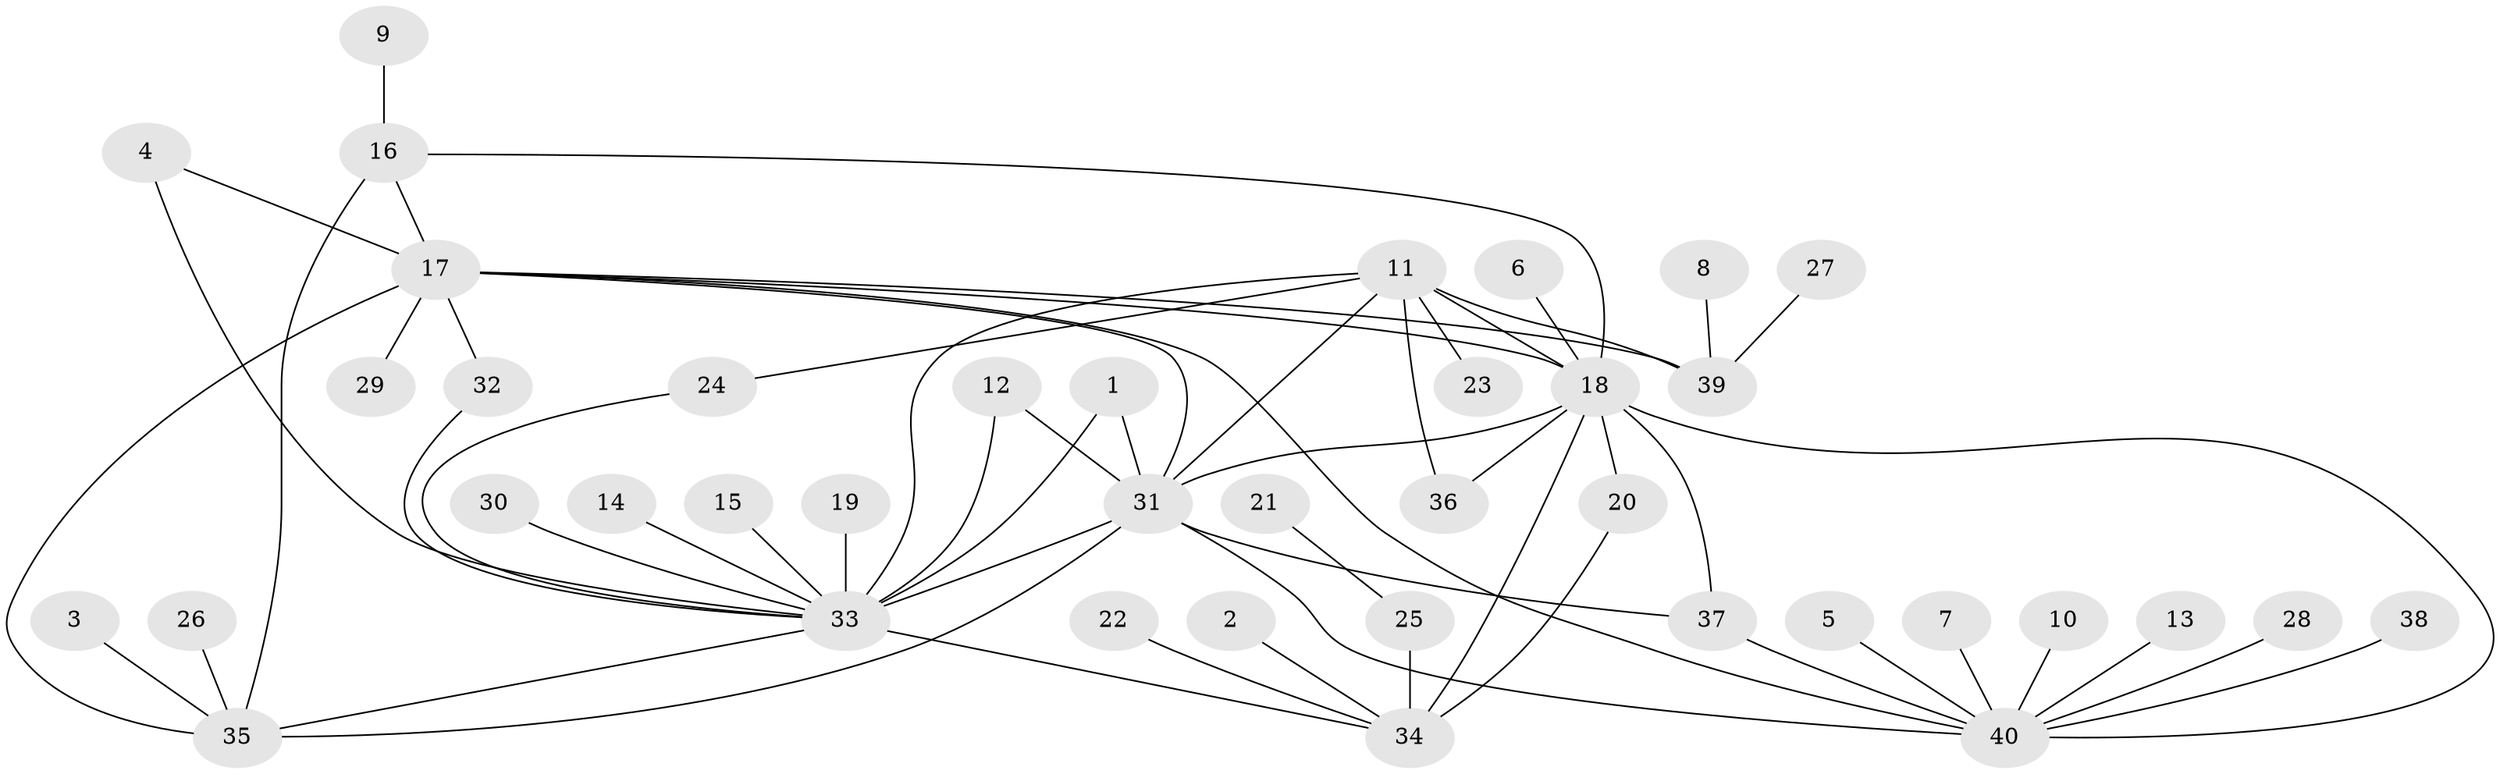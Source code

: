 // original degree distribution, {8: 0.0625, 6: 0.0125, 4: 0.0625, 7: 0.05, 5: 0.05, 12: 0.0125, 9: 0.0125, 1: 0.525, 3: 0.0875, 2: 0.125}
// Generated by graph-tools (version 1.1) at 2025/50/03/09/25 03:50:31]
// undirected, 40 vertices, 59 edges
graph export_dot {
graph [start="1"]
  node [color=gray90,style=filled];
  1;
  2;
  3;
  4;
  5;
  6;
  7;
  8;
  9;
  10;
  11;
  12;
  13;
  14;
  15;
  16;
  17;
  18;
  19;
  20;
  21;
  22;
  23;
  24;
  25;
  26;
  27;
  28;
  29;
  30;
  31;
  32;
  33;
  34;
  35;
  36;
  37;
  38;
  39;
  40;
  1 -- 31 [weight=1.0];
  1 -- 33 [weight=3.0];
  2 -- 34 [weight=1.0];
  3 -- 35 [weight=1.0];
  4 -- 17 [weight=1.0];
  4 -- 33 [weight=1.0];
  5 -- 40 [weight=1.0];
  6 -- 18 [weight=1.0];
  7 -- 40 [weight=1.0];
  8 -- 39 [weight=1.0];
  9 -- 16 [weight=1.0];
  10 -- 40 [weight=1.0];
  11 -- 18 [weight=1.0];
  11 -- 23 [weight=1.0];
  11 -- 24 [weight=1.0];
  11 -- 31 [weight=1.0];
  11 -- 33 [weight=1.0];
  11 -- 36 [weight=1.0];
  11 -- 39 [weight=3.0];
  12 -- 31 [weight=1.0];
  12 -- 33 [weight=1.0];
  13 -- 40 [weight=1.0];
  14 -- 33 [weight=1.0];
  15 -- 33 [weight=1.0];
  16 -- 17 [weight=1.0];
  16 -- 18 [weight=1.0];
  16 -- 35 [weight=2.0];
  17 -- 18 [weight=1.0];
  17 -- 29 [weight=1.0];
  17 -- 31 [weight=1.0];
  17 -- 32 [weight=1.0];
  17 -- 35 [weight=2.0];
  17 -- 39 [weight=1.0];
  17 -- 40 [weight=1.0];
  18 -- 20 [weight=2.0];
  18 -- 31 [weight=1.0];
  18 -- 34 [weight=2.0];
  18 -- 36 [weight=1.0];
  18 -- 37 [weight=1.0];
  18 -- 40 [weight=1.0];
  19 -- 33 [weight=1.0];
  20 -- 34 [weight=1.0];
  21 -- 25 [weight=1.0];
  22 -- 34 [weight=1.0];
  24 -- 33 [weight=1.0];
  25 -- 34 [weight=1.0];
  26 -- 35 [weight=1.0];
  27 -- 39 [weight=1.0];
  28 -- 40 [weight=1.0];
  30 -- 33 [weight=1.0];
  31 -- 33 [weight=1.0];
  31 -- 35 [weight=1.0];
  31 -- 37 [weight=1.0];
  31 -- 40 [weight=1.0];
  32 -- 33 [weight=1.0];
  33 -- 34 [weight=1.0];
  33 -- 35 [weight=1.0];
  37 -- 40 [weight=1.0];
  38 -- 40 [weight=1.0];
}
